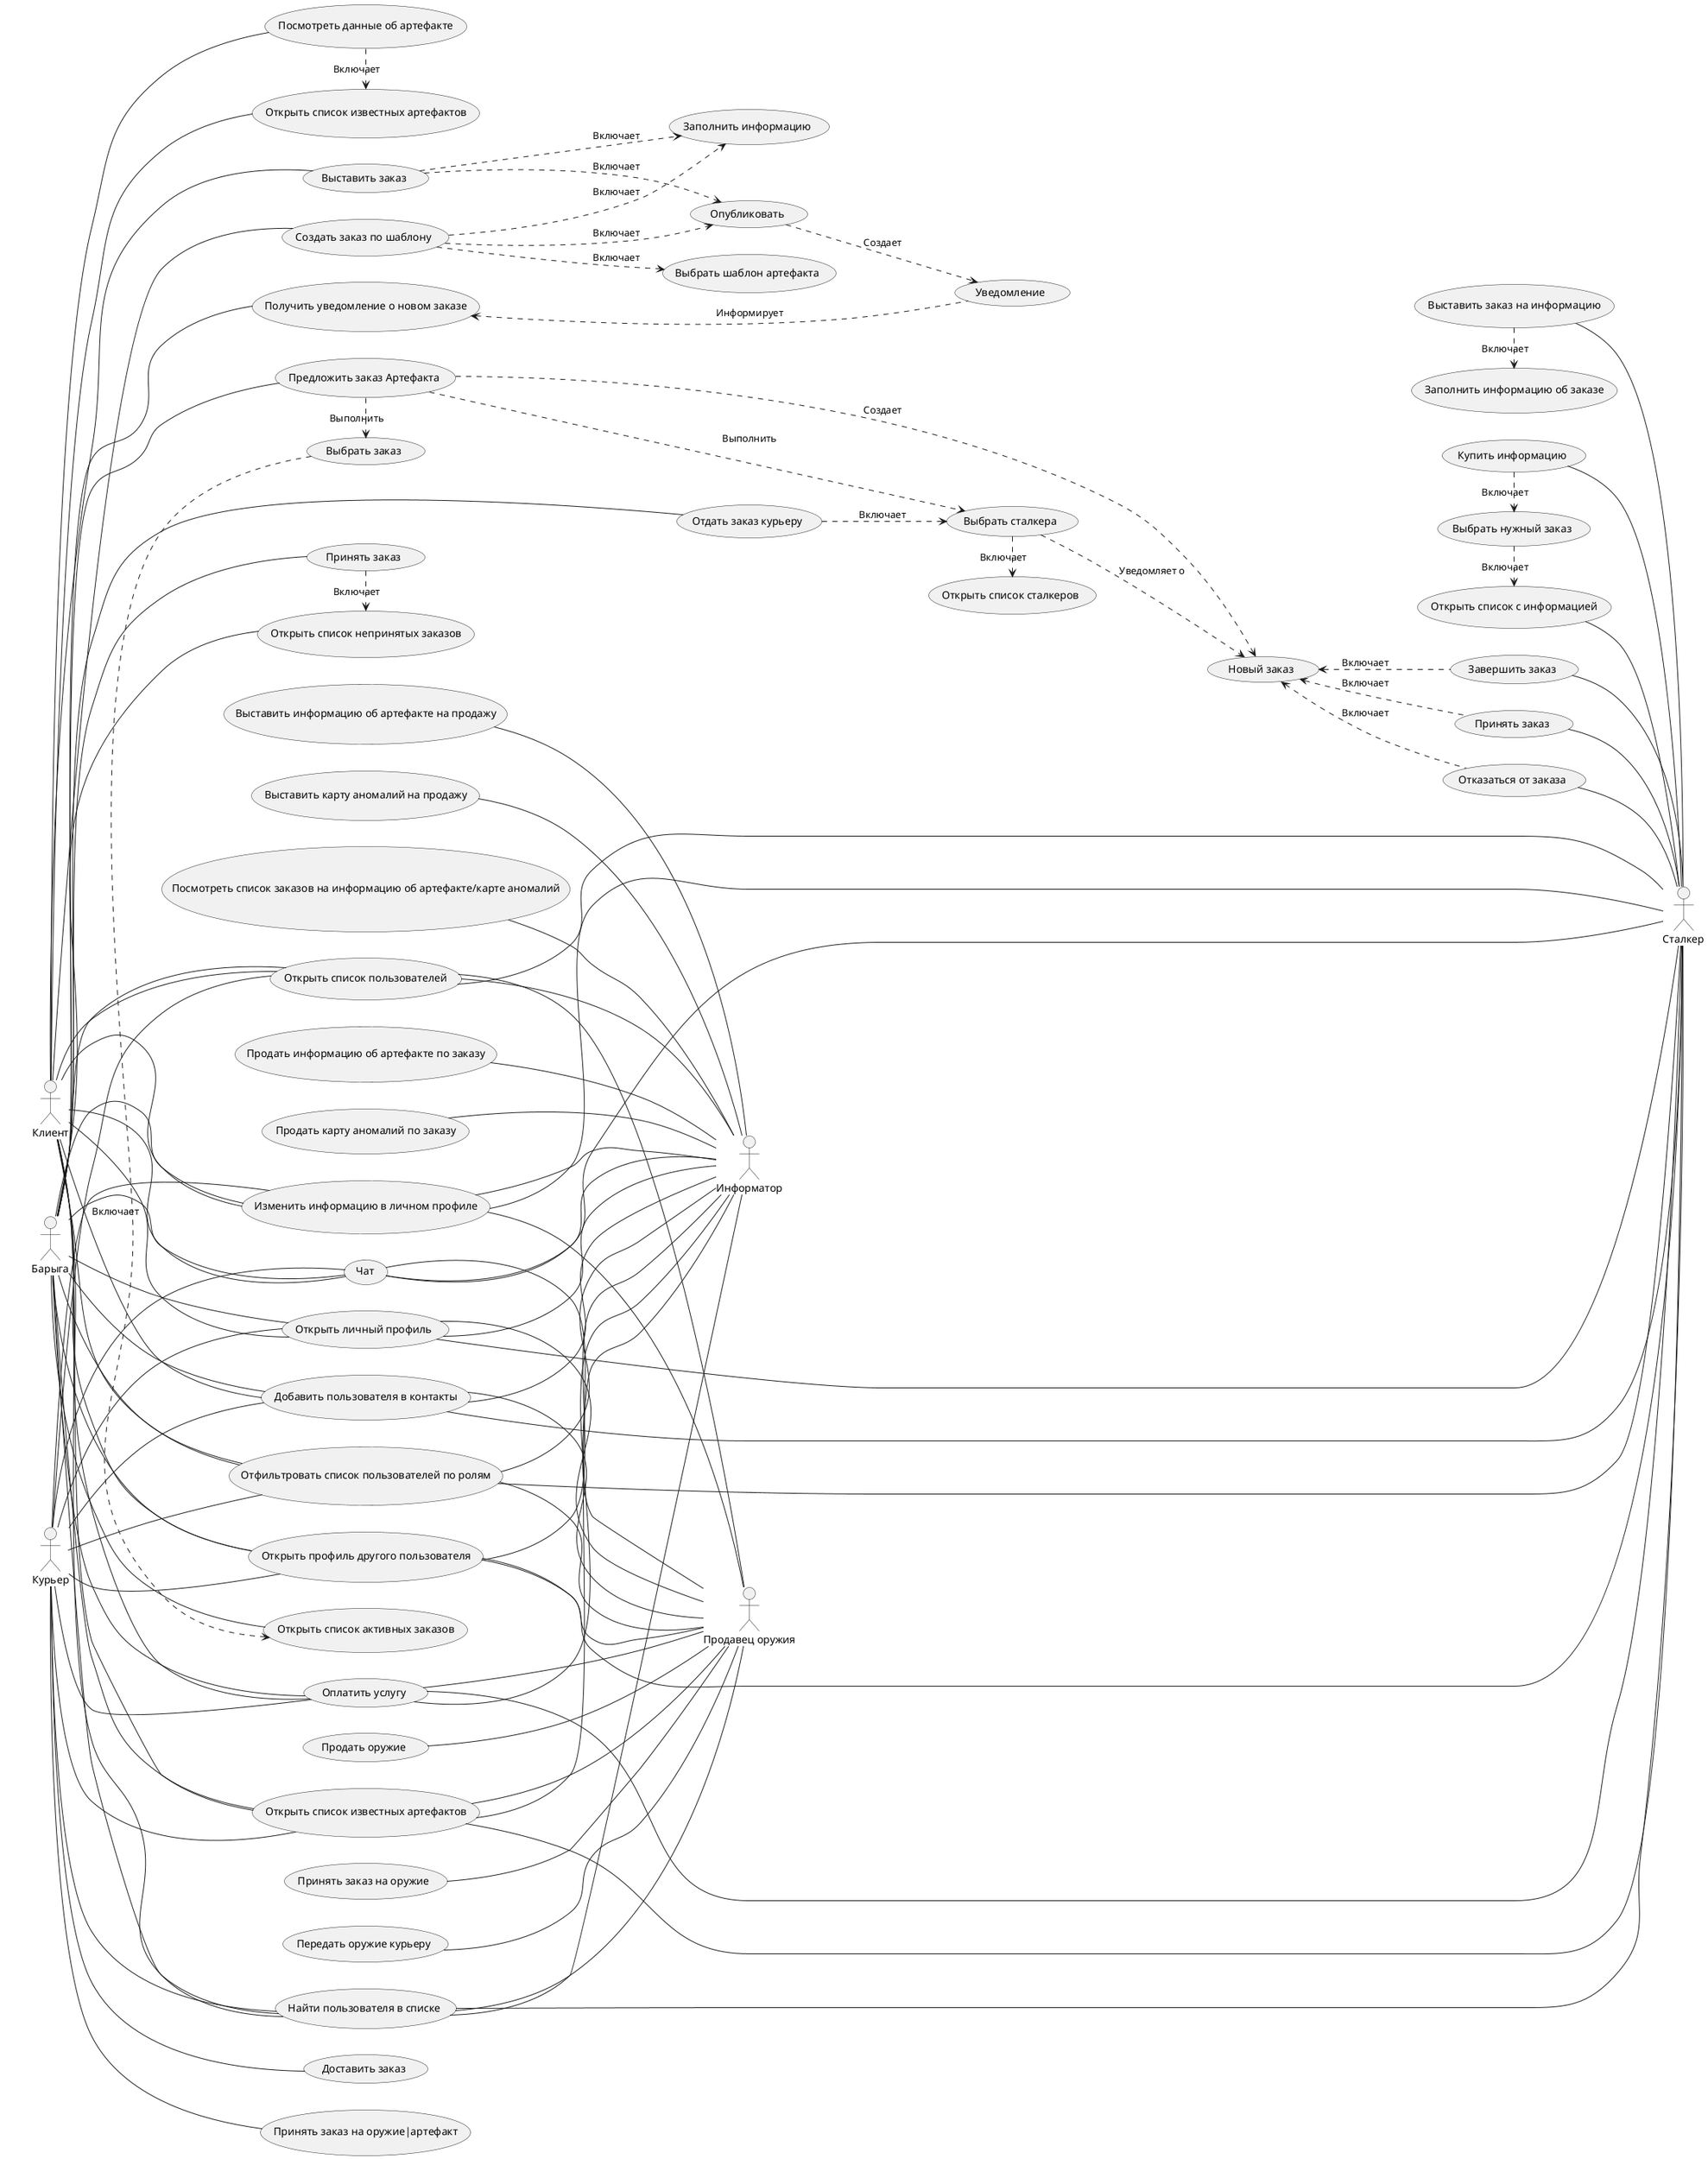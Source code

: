 @startuml
left to right direction
actor Клиент as Client
actor Барыга as Sidor
actor Сталкер as Stalker
actor Информатор as Informer
actor "Продавец оружия" as Oruzhie
actor Курьер as Curier


    usecase "Выставить заказ" as NewOrder
    usecase "Заполнить информацию" as NewInfo
    usecase "Опубликовать" as Pub

    NewOrder ..> Pub : "Включает"
    NewOrder ..> NewInfo : "Включает"

    usecase "Посмотреть данные об артефакте" as Artefact
    usecase "Открыть список известных артефактов" as ListArtefacts

    Artefact .> ListArtefacts : "Включает"

    usecase "Опубликовать" as Pub

    usecase "Создать заказ по шаблону" as TemaplateOrder
    usecase "Выбрать шаблон артефакта" as Temaplate
    
    TemaplateOrder ..> Temaplate : "Включает"
    TemaplateOrder ..> Pub : "Включает" 
    TemaplateOrder ..> NewInfo : "Включает"

    usecase "Принять заказ" as AcceptOrder
    usecase "Уведомление" as Notice
    usecase "Получить уведомление о новом заказе" as NoticeOrder

    Pub ..> Notice : "Создает"
    NoticeOrder <... Notice : "Информирует"



    usecase "Принять заказ" as AcceptOrder
    usecase "Открыть список непринятых заказов" as ListNotAcceptedOrders

    AcceptOrder .> ListNotAcceptedOrders : "Включает"

    usecase "Предложить заказ Артефакта" as Order
    usecase "Открыть список сталкеров" as SList
    usecase "Выбрать сталкера" as SChoose
    usecase "Выбрать заказ" as AChoose
    usecase "Открыть список активных заказов" as AList
    usecase "Отдать заказ курьеру" as SReadyOrderToCourier
    

    usecase "Новый заказ" as SNewOrder
    usecase "Принять заказ" as Accept
    usecase "Отказаться от заказа" as Reject
    usecase "Завершить заказ" as Complete

    usecase "Открыть список с информацией" as SSList
    usecase "Выбрать нужный заказ" as SSChoose
    usecase "Купить информацию" as SSBuyInformation
    usecase "Выставить заказ на информацию" as SSOrder
    usecase "Заполнить информацию об заказе" as SSInfo 
    SSOrder .> SSInfo : "Включает"
    SSChoose .> SSList : "Включает"
    SSBuyInformation .> SSChoose : "Включает"
    



    Order ..> SChoose : "Выполнить" 
    Order .> AChoose : "Выполнить"

    AChoose .> AList : "Включает"
    SChoose .> SList : "Включает"
    SReadyOrderToCourier ..> SChoose : "Включает"

    Order ..> SNewOrder : "Создает"

    SNewOrder <.. Accept : "Включает"
    SNewOrder <.. Reject: "Включает"
    SNewOrder <.. Complete: "Включает"

    SChoose ..> SNewOrder : "Уведомляет о"

    usecase "Принять заказ на оружие|артефакт" as COrder
    usecase "Доставить заказ" as CFinalOrder

Curier -- COrder
Curier -- CFinalOrder

    usecase "Продать оружие" as OSend
    usecase "Принять заказ на оружие" as OAcceptSend
    usecase "Передать оружие курьеру" as OSendCurier

OSend -- Oruzhie 
OAcceptSend -- Oruzhie 
OSendCurier -- Oruzhie 

    usecase "Выставить информацию об артефакте на продажу" as IArt
    usecase "Выставить карту аномалий на продажу" as IMap
    usecase "Посмотреть список заказов на информацию об артефакте/карте аномалий" as IOrdes
    usecase "Продать информацию об артефакте по заказу" as ISendArt
    usecase "Продать карту аномалий по заказу" as ISendMap




IArt -- Informer
IMap -- Informer
IOrdes -- Informer
ISendArt -- Informer
ISendMap -- Informer



Client -- Artefact
Client -- ListArtefacts
Client -- NewOrder

Sidor -- Order
Sidor -- AList
' Sidor -- SList
Sidor -- AcceptOrder
Sidor -- ListNotAcceptedOrders
Sidor --- SReadyOrderToCourier

Accept -- Stalker
Reject -- Stalker
Complete -- Stalker

Client -- TemaplateOrder
Sidor -- NoticeOrder

SSBuyInformation -- Stalker
SSList -- Stalker
SSOrder -- Stalker 

' any
usecase "Открыть личный профиль" as AProfile
usecase "Изменить информацию в личном профиле" as AChangeProfile
usecase "Открыть список пользователей" as AUsers
usecase "Отфильтровать список пользователей по ролям" as AFilter
usecase "Найти пользователя в списке" as AFind
usecase "Открыть профиль другого пользователя" as AOpenProfile
usecase "Добавить пользователя в контакты" as AAddContact
usecase "Чат" as AChat
usecase "Открыть список известных артефактов" as AArts
usecase "Оплатить услугу" as AOplata


Client -- AProfile 
Client -- AChangeProfile 
Client -- AUsers 
Client -- AFilter 
Client -- AFind 
Client -- AOpenProfile 
Client -- AAddContact 
Client -- AChat 
Client -- AArts 
Client -- AOplata 


Sidor -- AProfile
Sidor -- AChangeProfile
Sidor -- AUsers
Sidor -- AFilter
Sidor -- AFind
Sidor -- AOpenProfile
Sidor -- AAddContact
Sidor -- AChat
Sidor -- AArts
Sidor -- AOplata

AProfile -- Stalker
AChangeProfile -- Stalker
AUsers -- Stalker
AFilter -- Stalker
AFind -- Stalker
AOpenProfile -- Stalker
AAddContact -- Stalker
AChat -- Stalker
AArts -- Stalker
AOplata -- Stalker

AProfile -- Informer
AChangeProfile -- Informer
AUsers -- Informer
AFilter -- Informer
AFind -- Informer
AOpenProfile -- Informer
AAddContact -- Informer
AChat -- Informer
AArts -- Informer
AOplata -- Informer

AProfile -- Oruzhie
AChangeProfile -- Oruzhie
AUsers -- Oruzhie
AFilter -- Oruzhie
AFind -- Oruzhie
AOpenProfile -- Oruzhie
AAddContact -- Oruzhie
AChat -- Oruzhie
AArts -- Oruzhie
AOplata -- Oruzhie

Curier -- AProfile
Curier -- AChangeProfile
Curier -- AUsers
Curier -- AFilter
Curier -- AFind
Curier -- AOpenProfile
Curier -- AAddContact
Curier -- AChat
Curier -- AArts
Curier -- AOplata
@enduml